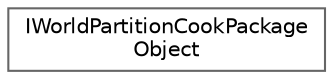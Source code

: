 digraph "Graphical Class Hierarchy"
{
 // INTERACTIVE_SVG=YES
 // LATEX_PDF_SIZE
  bgcolor="transparent";
  edge [fontname=Helvetica,fontsize=10,labelfontname=Helvetica,labelfontsize=10];
  node [fontname=Helvetica,fontsize=10,shape=box,height=0.2,width=0.4];
  rankdir="LR";
  Node0 [id="Node000000",label="IWorldPartitionCookPackage\lObject",height=0.2,width=0.4,color="grey40", fillcolor="white", style="filled",URL="$d4/dc4/classIWorldPartitionCookPackageObject.html",tooltip=" "];
}
